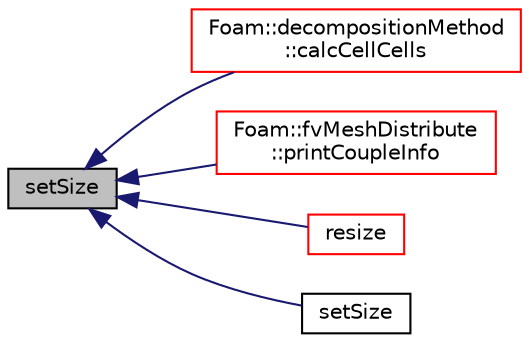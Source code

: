 digraph "setSize"
{
  bgcolor="transparent";
  edge [fontname="Helvetica",fontsize="10",labelfontname="Helvetica",labelfontsize="10"];
  node [fontname="Helvetica",fontsize="10",shape=record];
  rankdir="LR";
  Node1 [label="setSize",height=0.2,width=0.4,color="black", fillcolor="grey75", style="filled", fontcolor="black"];
  Node1 -> Node2 [dir="back",color="midnightblue",fontsize="10",style="solid",fontname="Helvetica"];
  Node2 [label="Foam::decompositionMethod\l::calcCellCells",height=0.2,width=0.4,color="red",URL="$a00512.html#a86727d8c968e3ae5d8f394879e2b3c8a",tooltip="Helper: determine (local or global) cellCells from mesh. "];
  Node1 -> Node3 [dir="back",color="midnightblue",fontsize="10",style="solid",fontname="Helvetica"];
  Node3 [label="Foam::fvMeshDistribute\l::printCoupleInfo",height=0.2,width=0.4,color="red",URL="$a00891.html#a0b2e9e5ba94679bbc5d807ecf02687e2",tooltip="Print some info on coupling data. "];
  Node1 -> Node4 [dir="back",color="midnightblue",fontsize="10",style="solid",fontname="Helvetica"];
  Node4 [label="resize",height=0.2,width=0.4,color="red",URL="$a00324.html#ab16093a672d9439040d5549995c56787",tooltip="Reset size of CompactListList. "];
  Node1 -> Node5 [dir="back",color="midnightblue",fontsize="10",style="solid",fontname="Helvetica"];
  Node5 [label="setSize",height=0.2,width=0.4,color="black",URL="$a00324.html#a9f523665576210f08554c354efc311ff",tooltip="Reset size of CompactListList. "];
}
